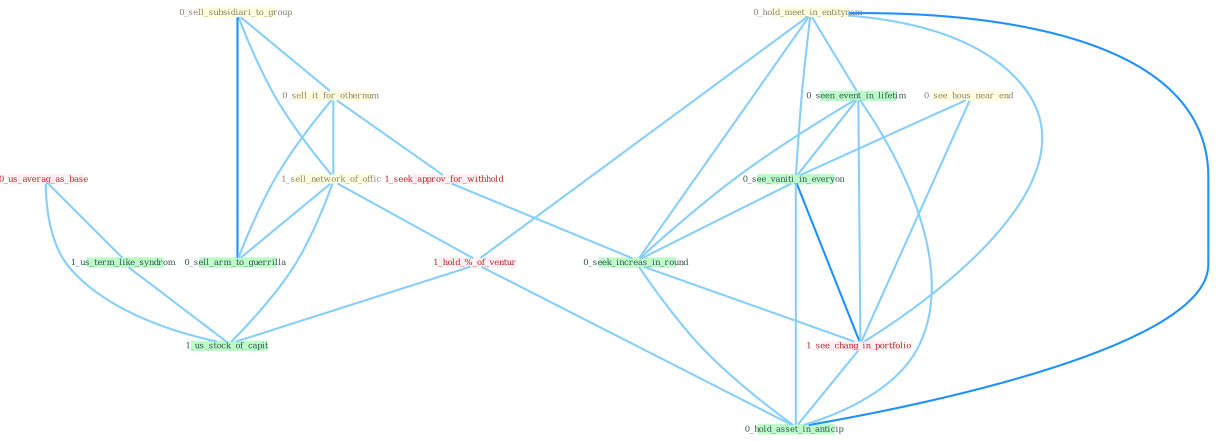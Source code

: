 Graph G{ 
    node
    [shape=polygon,style=filled,width=.5,height=.06,color="#BDFCC9",fixedsize=true,fontsize=4,
    fontcolor="#2f4f4f"];
    {node
    [color="#ffffe0", fontcolor="#8b7d6b"] "0_sell_subsidiari_to_group " "0_see_hous_near_end " "0_sell_it_for_othernum " "1_sell_network_of_offic " "0_hold_meet_in_entitynam "}
{node [color="#fff0f5", fontcolor="#b22222"] "0_us_averag_as_base " "1_seek_approv_for_withhold " "1_hold_%_of_ventur " "1_see_chang_in_portfolio "}
edge [color="#B0E2FF"];

	"0_sell_subsidiari_to_group " -- "0_sell_it_for_othernum " [w="1", color="#87cefa" ];
	"0_sell_subsidiari_to_group " -- "1_sell_network_of_offic " [w="1", color="#87cefa" ];
	"0_sell_subsidiari_to_group " -- "0_sell_arm_to_guerrilla " [w="2", color="#1e90ff" , len=0.8];
	"0_see_hous_near_end " -- "0_see_vaniti_in_everyon " [w="1", color="#87cefa" ];
	"0_see_hous_near_end " -- "1_see_chang_in_portfolio " [w="1", color="#87cefa" ];
	"0_sell_it_for_othernum " -- "1_sell_network_of_offic " [w="1", color="#87cefa" ];
	"0_sell_it_for_othernum " -- "1_seek_approv_for_withhold " [w="1", color="#87cefa" ];
	"0_sell_it_for_othernum " -- "0_sell_arm_to_guerrilla " [w="1", color="#87cefa" ];
	"1_sell_network_of_offic " -- "1_hold_%_of_ventur " [w="1", color="#87cefa" ];
	"1_sell_network_of_offic " -- "0_sell_arm_to_guerrilla " [w="1", color="#87cefa" ];
	"1_sell_network_of_offic " -- "1_us_stock_of_capit " [w="1", color="#87cefa" ];
	"0_hold_meet_in_entitynam " -- "0_seen_event_in_lifetim " [w="1", color="#87cefa" ];
	"0_hold_meet_in_entitynam " -- "1_hold_%_of_ventur " [w="1", color="#87cefa" ];
	"0_hold_meet_in_entitynam " -- "0_see_vaniti_in_everyon " [w="1", color="#87cefa" ];
	"0_hold_meet_in_entitynam " -- "0_seek_increas_in_round " [w="1", color="#87cefa" ];
	"0_hold_meet_in_entitynam " -- "1_see_chang_in_portfolio " [w="1", color="#87cefa" ];
	"0_hold_meet_in_entitynam " -- "0_hold_asset_in_anticip " [w="2", color="#1e90ff" , len=0.8];
	"0_seen_event_in_lifetim " -- "0_see_vaniti_in_everyon " [w="1", color="#87cefa" ];
	"0_seen_event_in_lifetim " -- "0_seek_increas_in_round " [w="1", color="#87cefa" ];
	"0_seen_event_in_lifetim " -- "1_see_chang_in_portfolio " [w="1", color="#87cefa" ];
	"0_seen_event_in_lifetim " -- "0_hold_asset_in_anticip " [w="1", color="#87cefa" ];
	"0_us_averag_as_base " -- "1_us_term_like_syndrom " [w="1", color="#87cefa" ];
	"0_us_averag_as_base " -- "1_us_stock_of_capit " [w="1", color="#87cefa" ];
	"1_us_term_like_syndrom " -- "1_us_stock_of_capit " [w="1", color="#87cefa" ];
	"1_seek_approv_for_withhold " -- "0_seek_increas_in_round " [w="1", color="#87cefa" ];
	"1_hold_%_of_ventur " -- "1_us_stock_of_capit " [w="1", color="#87cefa" ];
	"1_hold_%_of_ventur " -- "0_hold_asset_in_anticip " [w="1", color="#87cefa" ];
	"0_see_vaniti_in_everyon " -- "0_seek_increas_in_round " [w="1", color="#87cefa" ];
	"0_see_vaniti_in_everyon " -- "1_see_chang_in_portfolio " [w="2", color="#1e90ff" , len=0.8];
	"0_see_vaniti_in_everyon " -- "0_hold_asset_in_anticip " [w="1", color="#87cefa" ];
	"0_seek_increas_in_round " -- "1_see_chang_in_portfolio " [w="1", color="#87cefa" ];
	"0_seek_increas_in_round " -- "0_hold_asset_in_anticip " [w="1", color="#87cefa" ];
	"1_see_chang_in_portfolio " -- "0_hold_asset_in_anticip " [w="1", color="#87cefa" ];
}